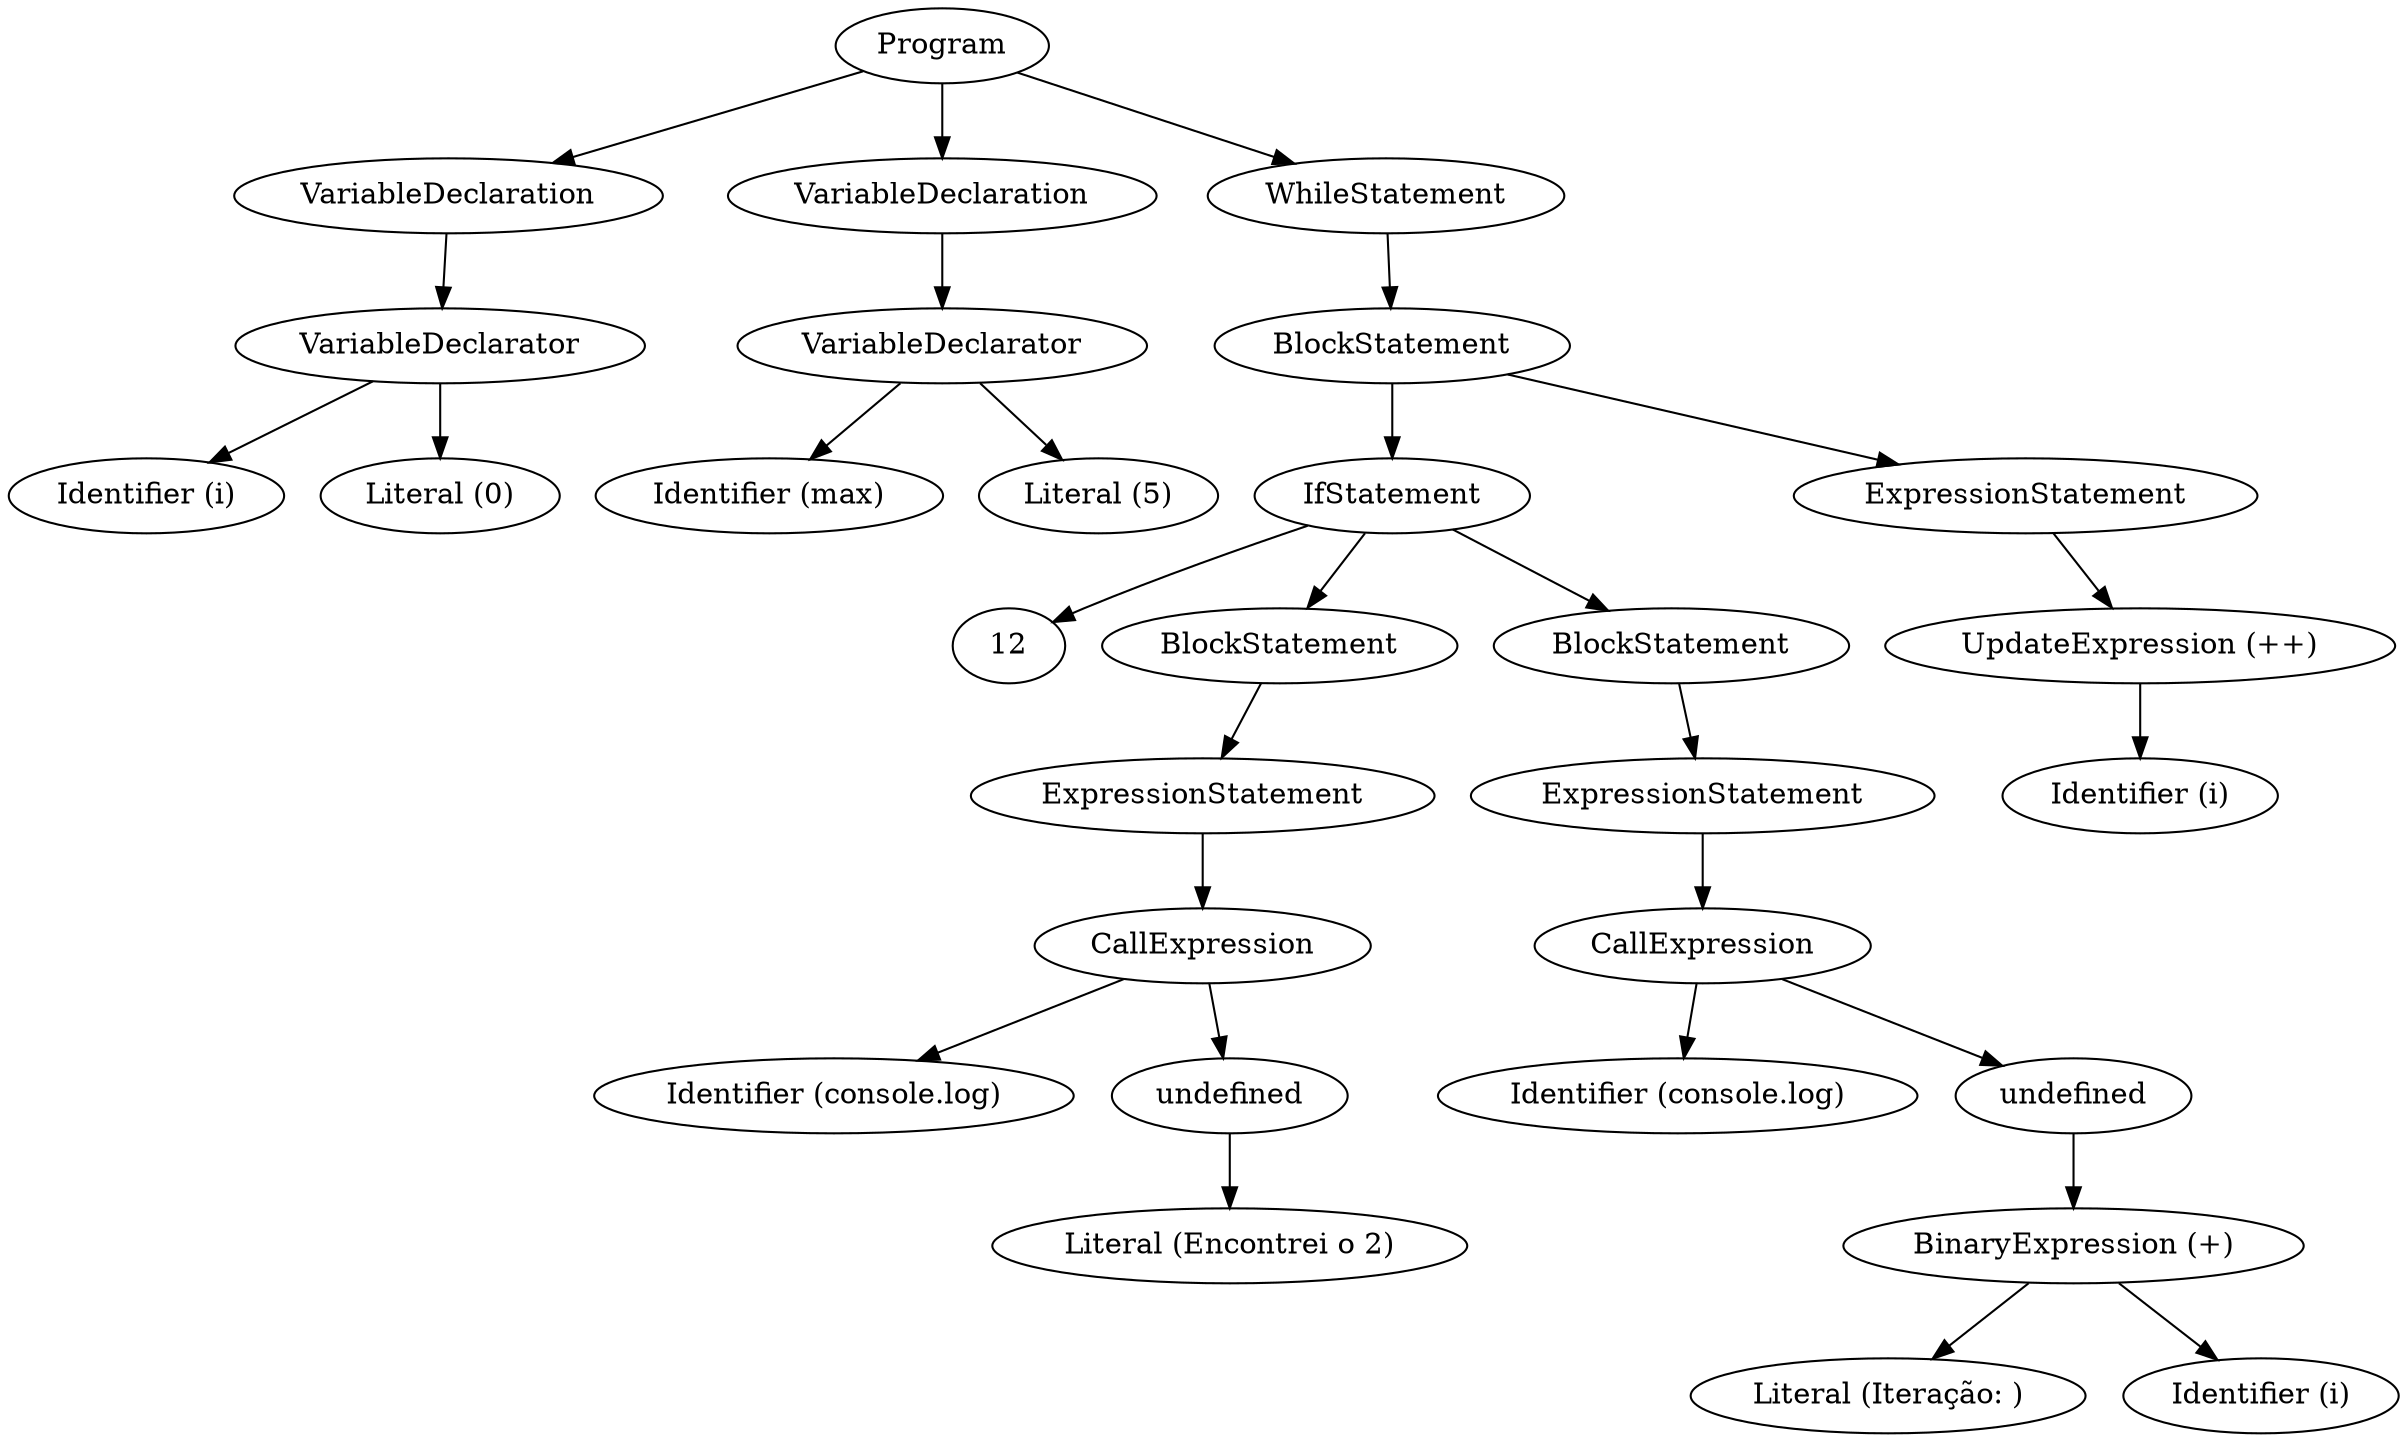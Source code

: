 digraph AST {
  0 [label="Program"];
  0 -> 1;
  1 [label="VariableDeclaration"];
  1 -> 2;
  2 [label="VariableDeclarator"];
  2 -> 3;
  3 [label="Identifier (i)"];
  2 -> 4;
  4 [label="Literal (0)"];
  0 -> 5;
  5 [label="VariableDeclaration"];
  5 -> 6;
  6 [label="VariableDeclarator"];
  6 -> 7;
  7 [label="Identifier (max)"];
  6 -> 8;
  8 [label="Literal (5)"];
  0 -> 9;
  9 [label="WhileStatement"];
  9 -> 10;
  10 [label="BlockStatement"];
  10 -> 11;
  11 [label="IfStatement"];
  11 -> 12;
  11 -> 13;
  13 [label="BlockStatement"];
  13 -> 14;
  14 [label="ExpressionStatement"];
  14 -> 15;
  15 [label="CallExpression"];
  15 -> 16;
  16 [label="Identifier (console.log)"];
  15 -> 17;
  17 [label="undefined"];
  17 -> 18;
  18 [label="Literal (Encontrei o 2)"];
  11 -> 19;
  19 [label="BlockStatement"];
  19 -> 20;
  20 [label="ExpressionStatement"];
  20 -> 21;
  21 [label="CallExpression"];
  21 -> 22;
  22 [label="Identifier (console.log)"];
  21 -> 23;
  23 [label="undefined"];
  23 -> 24;
  24 [label="BinaryExpression (+)"];
  24 -> 25;
  25 [label="Literal (Iteração: )"];
  24 -> 26;
  26 [label="Identifier (i)"];
  10 -> 27;
  27 [label="ExpressionStatement"];
  27 -> 28;
  28 [label="UpdateExpression (++)"];
  28 -> 29;
  29 [label="Identifier (i)"];
}